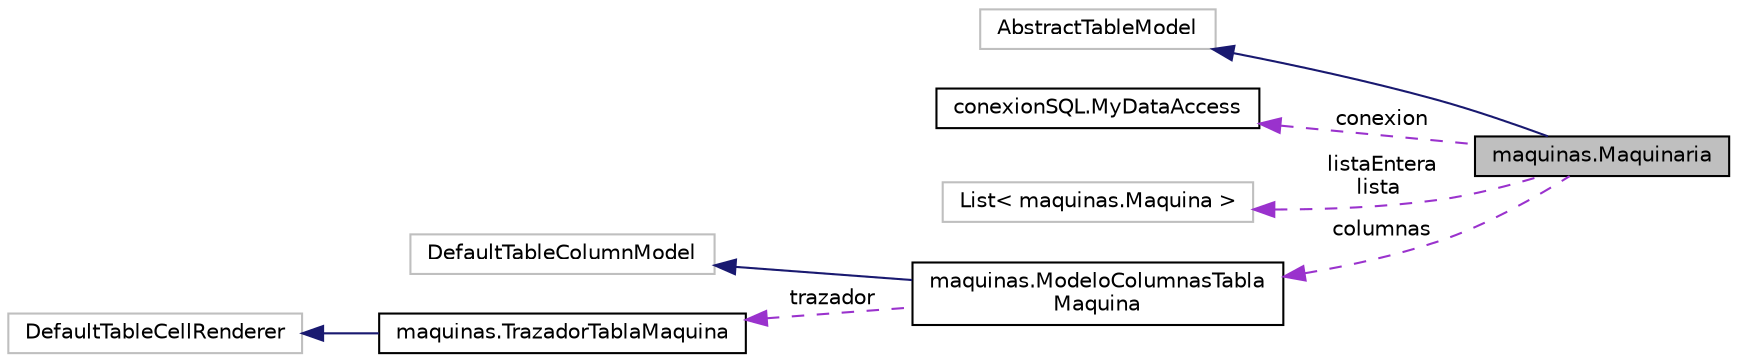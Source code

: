 digraph "maquinas.Maquinaria"
{
  edge [fontname="Helvetica",fontsize="10",labelfontname="Helvetica",labelfontsize="10"];
  node [fontname="Helvetica",fontsize="10",shape=record];
  rankdir="LR";
  Node2 [label="maquinas.Maquinaria",height=0.2,width=0.4,color="black", fillcolor="grey75", style="filled", fontcolor="black"];
  Node3 -> Node2 [dir="back",color="midnightblue",fontsize="10",style="solid",fontname="Helvetica"];
  Node3 [label="AbstractTableModel",height=0.2,width=0.4,color="grey75", fillcolor="white", style="filled"];
  Node4 -> Node2 [dir="back",color="darkorchid3",fontsize="10",style="dashed",label=" conexion" ,fontname="Helvetica"];
  Node4 [label="conexionSQL.MyDataAccess",height=0.2,width=0.4,color="black", fillcolor="white", style="filled",URL="$classconexion_s_q_l_1_1_my_data_access.html"];
  Node5 -> Node2 [dir="back",color="darkorchid3",fontsize="10",style="dashed",label=" listaEntera\nlista" ,fontname="Helvetica"];
  Node5 [label="List\< maquinas.Maquina \>",height=0.2,width=0.4,color="grey75", fillcolor="white", style="filled"];
  Node6 -> Node2 [dir="back",color="darkorchid3",fontsize="10",style="dashed",label=" columnas" ,fontname="Helvetica"];
  Node6 [label="maquinas.ModeloColumnasTabla\lMaquina",height=0.2,width=0.4,color="black", fillcolor="white", style="filled",URL="$classmaquinas_1_1_modelo_columnas_tabla_maquina.html"];
  Node7 -> Node6 [dir="back",color="midnightblue",fontsize="10",style="solid",fontname="Helvetica"];
  Node7 [label="DefaultTableColumnModel",height=0.2,width=0.4,color="grey75", fillcolor="white", style="filled"];
  Node8 -> Node6 [dir="back",color="darkorchid3",fontsize="10",style="dashed",label=" trazador" ,fontname="Helvetica"];
  Node8 [label="maquinas.TrazadorTablaMaquina",height=0.2,width=0.4,color="black", fillcolor="white", style="filled",URL="$classmaquinas_1_1_trazador_tabla_maquina.html"];
  Node9 -> Node8 [dir="back",color="midnightblue",fontsize="10",style="solid",fontname="Helvetica"];
  Node9 [label="DefaultTableCellRenderer",height=0.2,width=0.4,color="grey75", fillcolor="white", style="filled"];
}
